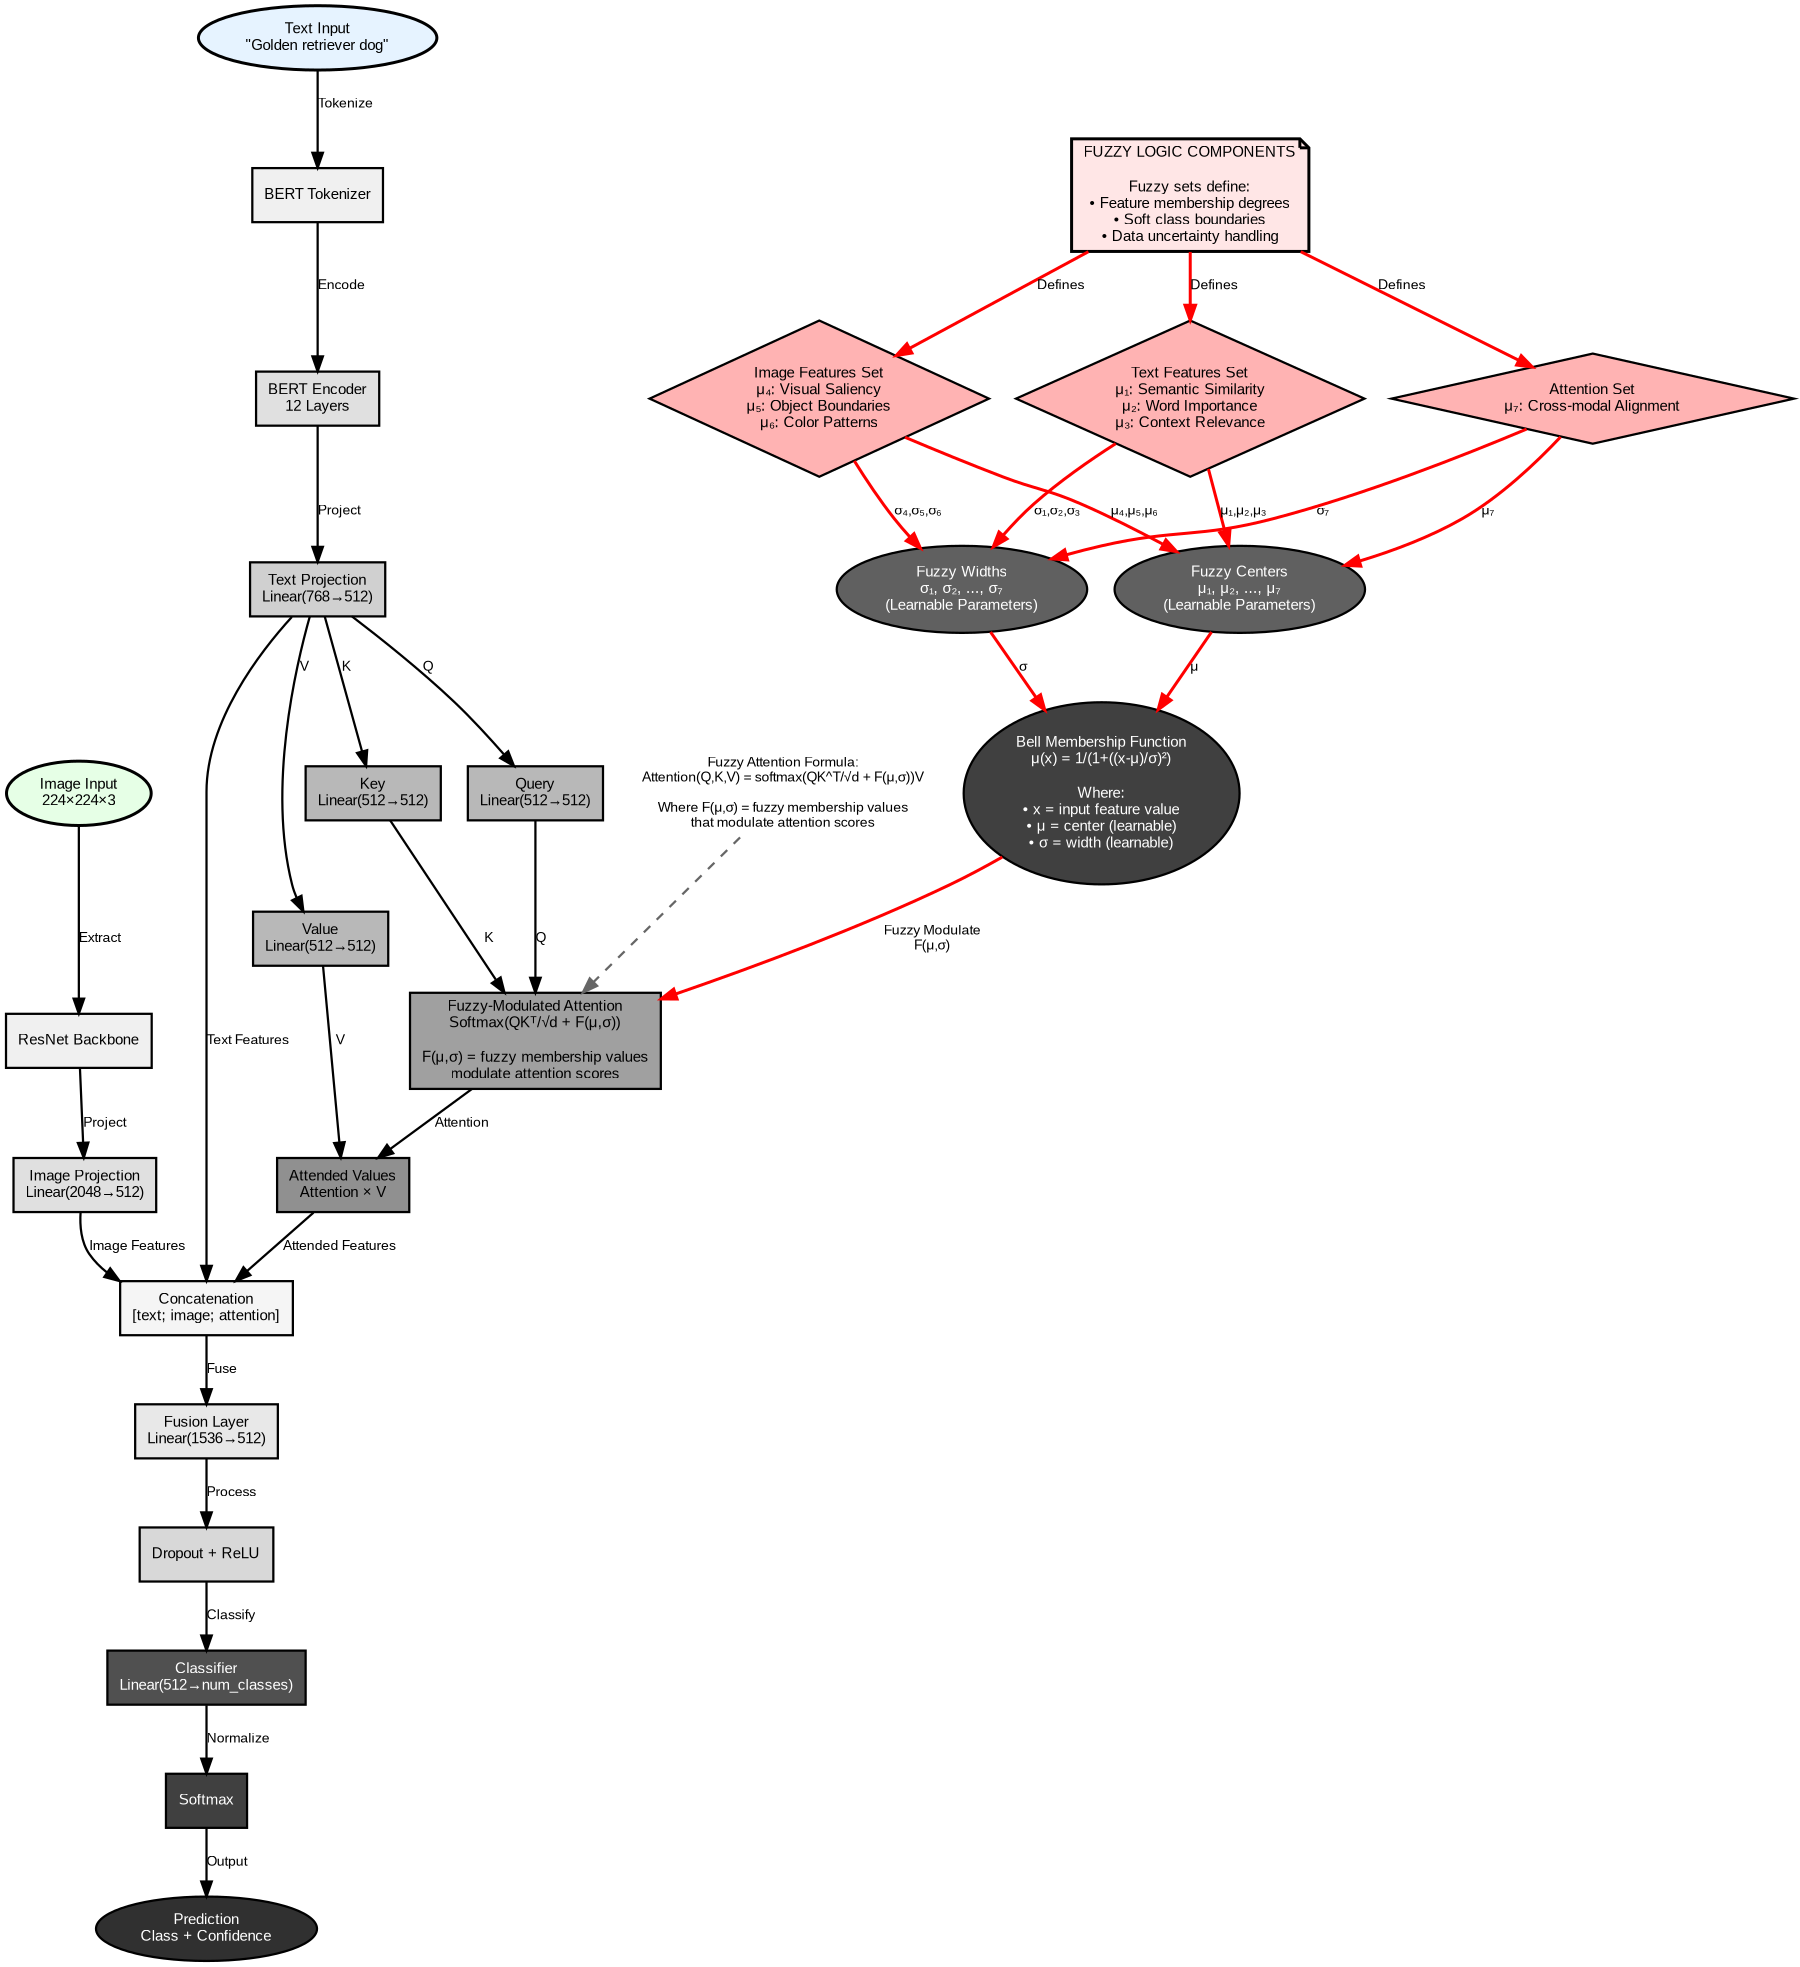 digraph FAN_Architecture {
    rankdir=TB;
    size="12,14";
    dpi=300;
    
    // Node settings - clear contrasts
    node [fontname="Arial", fontsize=10, shape=box, style=filled, penwidth=1.5];
    edge [fontname="Arial", fontsize=9, penwidth=1.5, color="#333333"];
    
    // Input data - light with dark text
    text_input [label="Text Input\n\"Golden retriever dog\"", fillcolor="#E6F3FF", shape=ellipse, fontcolor="#000000", penwidth=2];
    image_input [label="Image Input\n224×224×3", fillcolor="#E6FFE6", shape=ellipse, fontcolor="#000000", penwidth=2];
    
    // Text pathway - light grays
    bert_tokenizer [label="BERT Tokenizer", fillcolor="#F0F0F0", fontcolor="#000000"];
    bert_encoder [label="BERT Encoder\n12 Layers", fillcolor="#E0E0E0", fontcolor="#000000"];
    text_projection [label="Text Projection\nLinear(768→512)", fillcolor="#D0D0D0", fontcolor="#000000"];
    
    // Image pathway - light grays
    resnet_backbone [label="ResNet Backbone", fillcolor="#F0F0F0", fontcolor="#000000"];
    image_projection [label="Image Projection\nLinear(2048→512)", fillcolor="#E0E0E0", fontcolor="#000000"];
    
    // Attention mechanism - medium grays
    query_proj [label="Query\nLinear(512→512)", fillcolor="#B8B8B8", fontcolor="#000000"];
    key_proj [label="Key\nLinear(512→512)", fillcolor="#B8B8B8", fontcolor="#000000"];
    value_proj [label="Value\nLinear(512→512)", fillcolor="#B8B8B8", fontcolor="#000000"];
    
    // FUZZY LOGIC COMPONENTS - detailed explanation
    fuzzy_explanation [label="FUZZY LOGIC COMPONENTS\n\nFuzzy sets define:\n• Feature membership degrees\n• Soft class boundaries\n• Data uncertainty handling", 
                       fillcolor="#FFE6E6", shape=note, fontcolor="#000000", penwidth=2];
    
    // Specific fuzzy sets with names
    fuzzy_set_text [label="Text Features Set\nμ₁: Semantic Similarity\nμ₂: Word Importance\nμ₃: Context Relevance", 
                    fillcolor="#FFB3B3", shape=diamond, fontcolor="#000000"];
    fuzzy_set_image [label="Image Features Set\nμ₄: Visual Saliency\nμ₅: Object Boundaries\nμ₆: Color Patterns", 
                     fillcolor="#FFB3B3", shape=diamond, fontcolor="#000000"];
    fuzzy_set_attention [label="Attention Set\nμ₇: Cross-modal Alignment", 
                         fillcolor="#FFB3B3", shape=diamond, fontcolor="#000000"];
    
    // Fuzzy set parameters
    fuzzy_centers [label="Fuzzy Centers\nμ₁, μ₂, ..., μ₇\n(Learnable Parameters)", 
                   fillcolor="#606060", shape=ellipse, fontcolor="#FFFFFF"];
    fuzzy_widths [label="Fuzzy Widths\nσ₁, σ₂, ..., σ₇\n(Learnable Parameters)", 
                  fillcolor="#606060", shape=ellipse, fontcolor="#FFFFFF"];
    
    // Bell membership function with formula
    bell_membership [label="Bell Membership Function\nμ(x) = 1/(1+((x-μ)/σ)²)\n\nWhere:\n• x = input feature value\n• μ = center (learnable)\n• σ = width (learnable)", 
                     fillcolor="#404040", shape=ellipse, fontcolor="#FFFFFF"];
    
    // Attention computation with fuzzy modulation
    attention_weights [label="Fuzzy-Modulated Attention\nSoftmax(QKᵀ/√d + F(μ,σ))\n\nF(μ,σ) = fuzzy membership values\nmodulate attention scores", 
                       fillcolor="#A0A0A0", fontcolor="#000000"];
    attended_values [label="Attended Values\nAttention × V", fillcolor="#909090", fontcolor="#000000"];
    
    // Fusion - light grays
    concat_fusion [label="Concatenation\n[text; image; attention]", fillcolor="#F5F5F5", fontcolor="#000000"];
    fusion_layer [label="Fusion Layer\nLinear(1536→512)", fillcolor="#E8E8E8", fontcolor="#000000"];
    dropout [label="Dropout + ReLU", fillcolor="#D8D8D8", fontcolor="#000000"];
    
    // Classifier - dark with white text
    classifier [label="Classifier\nLinear(512→num_classes)", fillcolor="#505050", fontcolor="#FFFFFF"];
    softmax [label="Softmax", fillcolor="#404040", fontcolor="#FFFFFF"];
    prediction [label="Prediction\nClass + Confidence", fillcolor="#303030", shape=ellipse, fontcolor="#FFFFFF"];
    
    // Connections - text pathway
    text_input -> bert_tokenizer [label="Tokenize", color="#000000"];
    bert_tokenizer -> bert_encoder [label="Encode", color="#000000"];
    bert_encoder -> text_projection [label="Project", color="#000000"];
    
    // Connections - image pathway
    image_input -> resnet_backbone [label="Extract", color="#000000"];
    resnet_backbone -> image_projection [label="Project", color="#000000"];
    
    // Connections - attention mechanism
    text_projection -> query_proj [label="Q", color="#000000"];
    text_projection -> key_proj [label="K", color="#000000"];
    text_projection -> value_proj [label="V", color="#000000"];
    
    // FUZZY CONNECTIONS - show where fuzziness comes from
    fuzzy_explanation -> fuzzy_set_text [label="Defines", color="#FF0000", penwidth=2];
    fuzzy_explanation -> fuzzy_set_image [label="Defines", color="#FF0000", penwidth=2];
    fuzzy_explanation -> fuzzy_set_attention [label="Defines", color="#FF0000", penwidth=2];
    
    // Fuzzy set parameters
    fuzzy_set_text -> fuzzy_centers [label="μ₁,μ₂,μ₃", color="#FF0000", penwidth=2];
    fuzzy_set_image -> fuzzy_centers [label="μ₄,μ₅,μ₆", color="#FF0000", penwidth=2];
    fuzzy_set_attention -> fuzzy_centers [label="μ₇", color="#FF0000", penwidth=2];
    
    fuzzy_set_text -> fuzzy_widths [label="σ₁,σ₂,σ₃", color="#FF0000", penwidth=2];
    fuzzy_set_image -> fuzzy_widths [label="σ₄,σ₅,σ₆", color="#FF0000", penwidth=2];
    fuzzy_set_attention -> fuzzy_widths [label="σ₇", color="#FF0000", penwidth=2];
    
    // Bell function
    fuzzy_centers -> bell_membership [label="μ", color="#FF0000", penwidth=2];
    fuzzy_widths -> bell_membership [label="σ", color="#FF0000", penwidth=2];
    
    // Attention with fuzzy modulation
    query_proj -> attention_weights [label="Q", color="#000000"];
    key_proj -> attention_weights [label="K", color="#000000"];
    bell_membership -> attention_weights [label="Fuzzy Modulate\nF(μ,σ)", color="#FF0000", penwidth=2];
    
    attention_weights -> attended_values [label="Attention", color="#000000"];
    value_proj -> attended_values [label="V", color="#000000"];
    
    // Connections - fusion
    text_projection -> concat_fusion [label="Text Features", color="#000000"];
    image_projection -> concat_fusion [label="Image Features", color="#000000"];
    attended_values -> concat_fusion [label="Attended Features", color="#000000"];
    
    concat_fusion -> fusion_layer [label="Fuse", color="#000000"];
    fusion_layer -> dropout [label="Process", color="#000000"];
    
    // Connections - classification
    dropout -> classifier [label="Classify", color="#000000"];
    classifier -> softmax [label="Normalize", color="#000000"];
    softmax -> prediction [label="Output", color="#000000"];
    
    // Mathematical formula - clear contrast
    formula [label="Fuzzy Attention Formula:\nAttention(Q,K,V) = softmax(QK^T/√d + F(μ,σ))V\n\nWhere F(μ,σ) = fuzzy membership values\nthat modulate attention scores", 
             fillcolor="#FFFFFF", shape=plaintext, fontsize=9, fontcolor="#000000", penwidth=1];
    
    // Connect formula
    formula -> attention_weights [style=dashed, color="#666666"];
}


